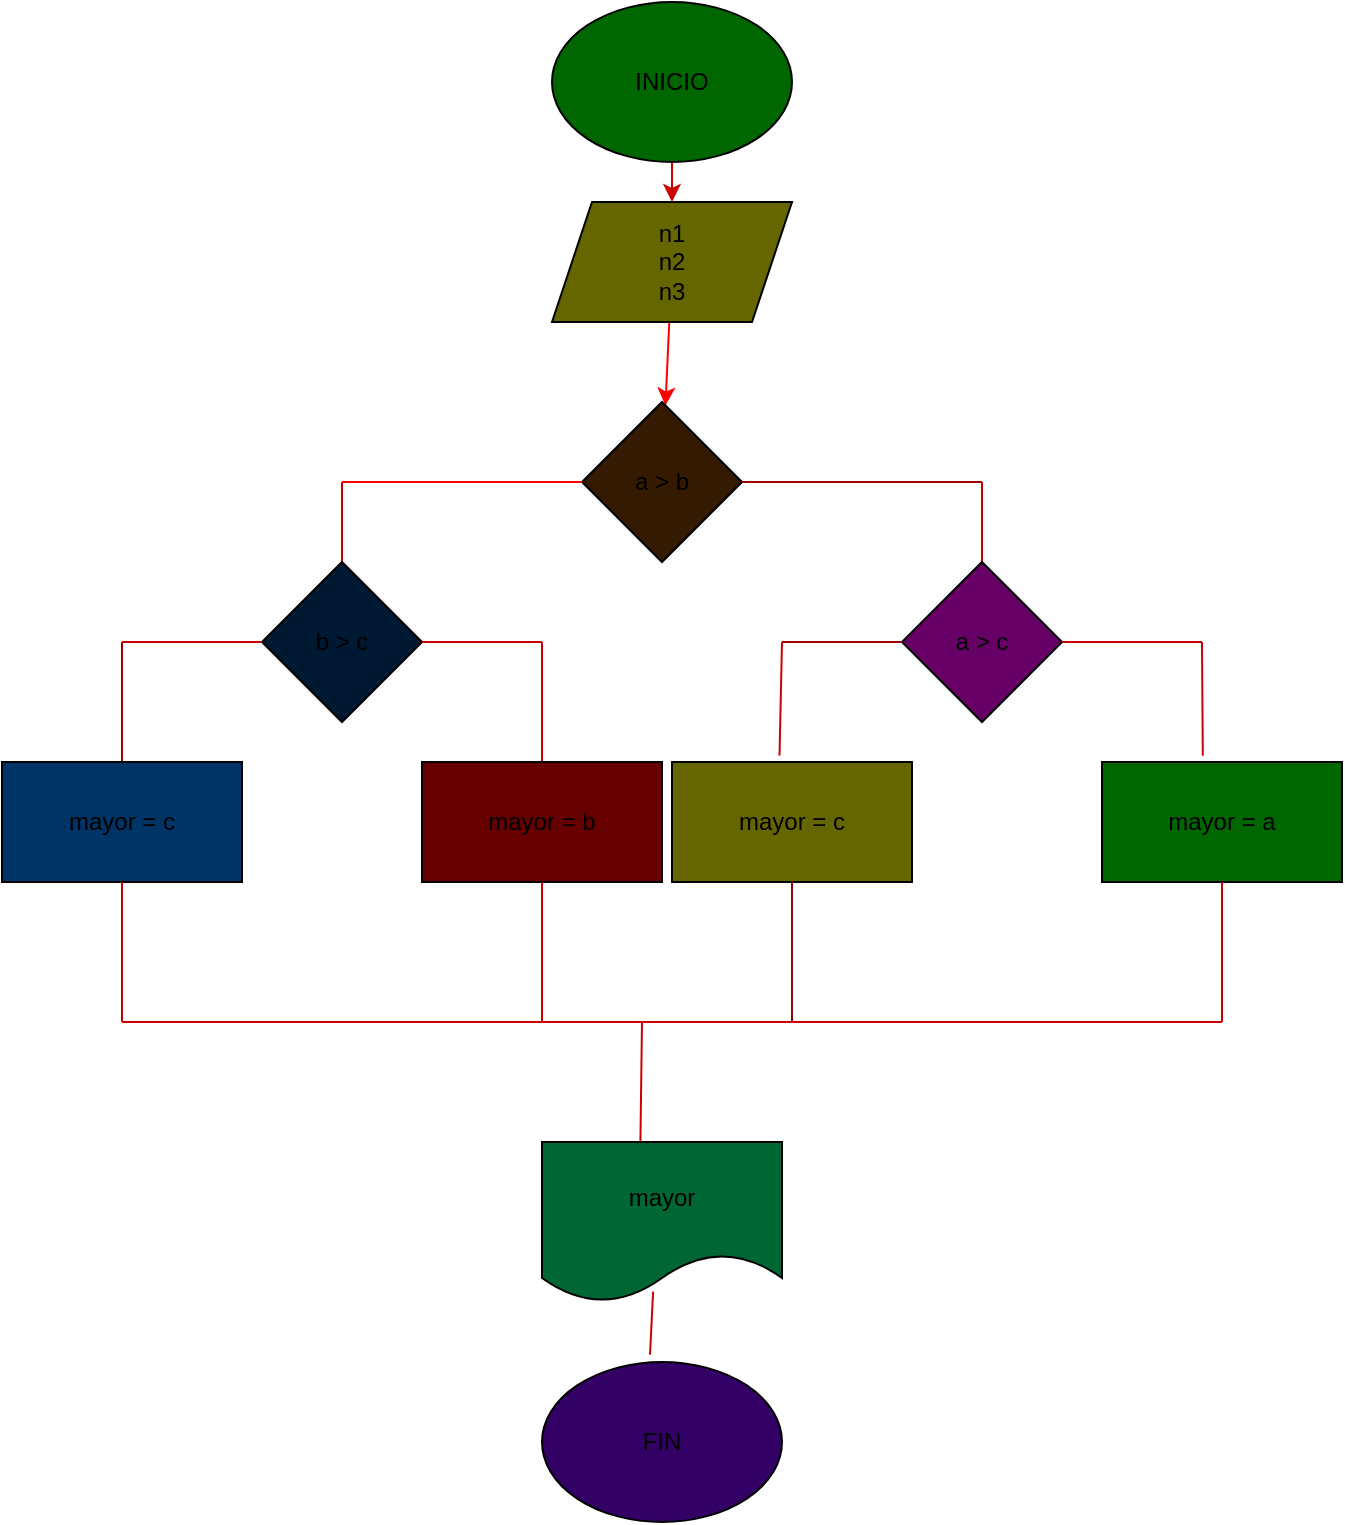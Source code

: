 <mxfile>
    <diagram id="m_zMmPc15LjbaGrJOXDu" name="Page-1">
        <mxGraphModel dx="986" dy="1676" grid="1" gridSize="10" guides="1" tooltips="1" connect="1" arrows="1" fold="1" page="1" pageScale="1" pageWidth="850" pageHeight="1100" math="0" shadow="0">
            <root>
                <mxCell id="0"/>
                <mxCell id="1" parent="0"/>
                <mxCell id="4" value="" style="edgeStyle=none;html=1;strokeColor=#CC0000;" parent="1" source="2" target="3" edge="1">
                    <mxGeometry relative="1" as="geometry"/>
                </mxCell>
                <mxCell id="2" value="INICIO" style="ellipse;whiteSpace=wrap;html=1;fillColor=#006600;" parent="1" vertex="1">
                    <mxGeometry x="365" y="-1080" width="120" height="80" as="geometry"/>
                </mxCell>
                <mxCell id="9" value="" style="edgeStyle=none;html=1;strokeColor=#FF0000;" parent="1" source="3" target="8" edge="1">
                    <mxGeometry relative="1" as="geometry"/>
                </mxCell>
                <mxCell id="3" value="n1&lt;br&gt;n2&lt;br&gt;n3" style="shape=parallelogram;perimeter=parallelogramPerimeter;whiteSpace=wrap;html=1;fixedSize=1;fillColor=#666600;" parent="1" vertex="1">
                    <mxGeometry x="365" y="-980" width="120" height="60" as="geometry"/>
                </mxCell>
                <mxCell id="8" value="a &amp;gt; b" style="rhombus;whiteSpace=wrap;html=1;fillColor=#331A00;" parent="1" vertex="1">
                    <mxGeometry x="380" y="-880" width="80" height="80" as="geometry"/>
                </mxCell>
                <mxCell id="12" value="" style="endArrow=none;html=1;exitX=1;exitY=0.5;exitDx=0;exitDy=0;strokeColor=#990000;" parent="1" source="8" edge="1">
                    <mxGeometry width="50" height="50" relative="1" as="geometry">
                        <mxPoint x="485" y="-810" as="sourcePoint"/>
                        <mxPoint x="580" y="-840" as="targetPoint"/>
                    </mxGeometry>
                </mxCell>
                <mxCell id="14" value="" style="endArrow=none;html=1;entryX=0;entryY=0.5;entryDx=0;entryDy=0;fillColor=#FF3333;strokeColor=#FF0000;" parent="1" target="8" edge="1">
                    <mxGeometry width="50" height="50" relative="1" as="geometry">
                        <mxPoint x="260" y="-840" as="sourcePoint"/>
                        <mxPoint x="330" y="-820" as="targetPoint"/>
                    </mxGeometry>
                </mxCell>
                <mxCell id="44" value="" style="endArrow=none;html=1;exitX=0.5;exitY=0;exitDx=0;exitDy=0;strokeColor=#CC0000;" parent="1" source="62" edge="1">
                    <mxGeometry width="50" height="50" relative="1" as="geometry">
                        <mxPoint x="580" y="-780" as="sourcePoint"/>
                        <mxPoint x="580" y="-840" as="targetPoint"/>
                    </mxGeometry>
                </mxCell>
                <mxCell id="47" value="" style="endArrow=none;html=1;exitX=0.5;exitY=0;exitDx=0;exitDy=0;strokeColor=#CC0000;" parent="1" source="71" edge="1">
                    <mxGeometry width="50" height="50" relative="1" as="geometry">
                        <mxPoint x="260" y="-790" as="sourcePoint"/>
                        <mxPoint x="260" y="-840" as="targetPoint"/>
                    </mxGeometry>
                </mxCell>
                <mxCell id="62" value="a &amp;gt; c" style="rhombus;whiteSpace=wrap;html=1;fillColor=#660066;" vertex="1" parent="1">
                    <mxGeometry x="540" y="-800" width="80" height="80" as="geometry"/>
                </mxCell>
                <mxCell id="63" value="" style="endArrow=none;html=1;exitX=1;exitY=0.5;exitDx=0;exitDy=0;strokeColor=#CC0000;" edge="1" parent="1" source="62">
                    <mxGeometry width="50" height="50" relative="1" as="geometry">
                        <mxPoint x="640" y="-720" as="sourcePoint"/>
                        <mxPoint x="690" y="-760" as="targetPoint"/>
                    </mxGeometry>
                </mxCell>
                <mxCell id="64" value="" style="endArrow=none;html=1;entryX=0;entryY=0.5;entryDx=0;entryDy=0;strokeColor=#990000;" edge="1" parent="1" target="62">
                    <mxGeometry width="50" height="50" relative="1" as="geometry">
                        <mxPoint x="480" y="-760" as="sourcePoint"/>
                        <mxPoint x="490" y="-785" as="targetPoint"/>
                    </mxGeometry>
                </mxCell>
                <mxCell id="65" value="" style="endArrow=none;html=1;exitX=0.448;exitY=-0.053;exitDx=0;exitDy=0;exitPerimeter=0;strokeColor=#CC0000;" edge="1" parent="1" source="66">
                    <mxGeometry width="50" height="50" relative="1" as="geometry">
                        <mxPoint x="480" y="-690" as="sourcePoint"/>
                        <mxPoint x="480" y="-760" as="targetPoint"/>
                    </mxGeometry>
                </mxCell>
                <mxCell id="66" value="mayor = c" style="rounded=0;whiteSpace=wrap;html=1;fillColor=#666600;" vertex="1" parent="1">
                    <mxGeometry x="425" y="-700" width="120" height="60" as="geometry"/>
                </mxCell>
                <mxCell id="67" value="mayor = a" style="whiteSpace=wrap;html=1;rounded=0;fillColor=#006600;" vertex="1" parent="1">
                    <mxGeometry x="640" y="-700" width="120" height="60" as="geometry"/>
                </mxCell>
                <mxCell id="69" value="" style="endArrow=none;html=1;entryX=0.42;entryY=-0.053;entryDx=0;entryDy=0;entryPerimeter=0;strokeColor=#CC0000;" edge="1" parent="1" target="67">
                    <mxGeometry width="50" height="50" relative="1" as="geometry">
                        <mxPoint x="690" y="-760" as="sourcePoint"/>
                        <mxPoint x="510" y="-810" as="targetPoint"/>
                    </mxGeometry>
                </mxCell>
                <mxCell id="71" value="b &amp;gt; c" style="rhombus;whiteSpace=wrap;html=1;fillColor=#001933;" vertex="1" parent="1">
                    <mxGeometry x="220" y="-800" width="80" height="80" as="geometry"/>
                </mxCell>
                <mxCell id="72" value="" style="endArrow=none;html=1;exitX=1;exitY=0.5;exitDx=0;exitDy=0;strokeColor=#CC0000;" edge="1" parent="1" source="71">
                    <mxGeometry width="50" height="50" relative="1" as="geometry">
                        <mxPoint x="315" y="-720" as="sourcePoint"/>
                        <mxPoint x="360" y="-760" as="targetPoint"/>
                    </mxGeometry>
                </mxCell>
                <mxCell id="73" value="" style="endArrow=none;html=1;entryX=0;entryY=0.5;entryDx=0;entryDy=0;strokeColor=#CC0000;" edge="1" parent="1" target="71">
                    <mxGeometry width="50" height="50" relative="1" as="geometry">
                        <mxPoint x="150" y="-760" as="sourcePoint"/>
                        <mxPoint x="200" y="-770" as="targetPoint"/>
                    </mxGeometry>
                </mxCell>
                <mxCell id="74" value="" style="endArrow=none;html=1;exitX=0.5;exitY=0;exitDx=0;exitDy=0;strokeColor=#990000;" edge="1" parent="1" source="76">
                    <mxGeometry width="50" height="50" relative="1" as="geometry">
                        <mxPoint x="150" y="-700" as="sourcePoint"/>
                        <mxPoint x="150" y="-760" as="targetPoint"/>
                    </mxGeometry>
                </mxCell>
                <mxCell id="75" value="" style="endArrow=none;html=1;exitX=0.5;exitY=0;exitDx=0;exitDy=0;strokeColor=#CC0000;" edge="1" parent="1" source="77">
                    <mxGeometry width="50" height="50" relative="1" as="geometry">
                        <mxPoint x="360" y="-690" as="sourcePoint"/>
                        <mxPoint x="360" y="-760" as="targetPoint"/>
                    </mxGeometry>
                </mxCell>
                <mxCell id="76" value="mayor = c" style="rounded=0;whiteSpace=wrap;html=1;fillColor=#003366;" vertex="1" parent="1">
                    <mxGeometry x="90" y="-700" width="120" height="60" as="geometry"/>
                </mxCell>
                <mxCell id="77" value="mayor = b" style="rounded=0;whiteSpace=wrap;html=1;fillColor=#660000;" vertex="1" parent="1">
                    <mxGeometry x="300" y="-700" width="120" height="60" as="geometry"/>
                </mxCell>
                <mxCell id="78" value="" style="endArrow=none;html=1;entryX=0.5;entryY=1;entryDx=0;entryDy=0;strokeColor=#CC0000;" edge="1" parent="1" target="76">
                    <mxGeometry width="50" height="50" relative="1" as="geometry">
                        <mxPoint x="150" y="-570" as="sourcePoint"/>
                        <mxPoint x="175" y="-575" as="targetPoint"/>
                    </mxGeometry>
                </mxCell>
                <mxCell id="79" value="" style="endArrow=none;html=1;entryX=0.5;entryY=1;entryDx=0;entryDy=0;strokeColor=#CC0000;" edge="1" parent="1" target="77">
                    <mxGeometry width="50" height="50" relative="1" as="geometry">
                        <mxPoint x="360" y="-570" as="sourcePoint"/>
                        <mxPoint x="410" y="-470" as="targetPoint"/>
                    </mxGeometry>
                </mxCell>
                <mxCell id="80" value="" style="endArrow=none;html=1;entryX=0.5;entryY=1;entryDx=0;entryDy=0;strokeColor=#990000;" edge="1" parent="1" target="66">
                    <mxGeometry width="50" height="50" relative="1" as="geometry">
                        <mxPoint x="485" y="-570" as="sourcePoint"/>
                        <mxPoint x="500" y="-600" as="targetPoint"/>
                    </mxGeometry>
                </mxCell>
                <mxCell id="81" value="" style="endArrow=none;html=1;entryX=0.5;entryY=1;entryDx=0;entryDy=0;strokeColor=#CC0000;" edge="1" parent="1" target="67">
                    <mxGeometry width="50" height="50" relative="1" as="geometry">
                        <mxPoint x="700" y="-570" as="sourcePoint"/>
                        <mxPoint x="740" y="-620" as="targetPoint"/>
                    </mxGeometry>
                </mxCell>
                <mxCell id="82" value="" style="endArrow=none;html=1;strokeColor=#CC0000;" edge="1" parent="1">
                    <mxGeometry width="50" height="50" relative="1" as="geometry">
                        <mxPoint x="150" y="-570" as="sourcePoint"/>
                        <mxPoint x="700" y="-570" as="targetPoint"/>
                        <Array as="points"/>
                    </mxGeometry>
                </mxCell>
                <mxCell id="83" value="" style="endArrow=none;html=1;exitX=0.41;exitY=0.005;exitDx=0;exitDy=0;exitPerimeter=0;strokeColor=#CC0000;" edge="1" parent="1" source="84">
                    <mxGeometry width="50" height="50" relative="1" as="geometry">
                        <mxPoint x="410" y="-460" as="sourcePoint"/>
                        <mxPoint x="410" y="-570" as="targetPoint"/>
                    </mxGeometry>
                </mxCell>
                <mxCell id="84" value="mayor" style="shape=document;whiteSpace=wrap;html=1;boundedLbl=1;fillColor=#006633;" vertex="1" parent="1">
                    <mxGeometry x="360" y="-510" width="120" height="80" as="geometry"/>
                </mxCell>
                <mxCell id="85" value="FIN" style="ellipse;whiteSpace=wrap;html=1;fillColor=#330066;" vertex="1" parent="1">
                    <mxGeometry x="360" y="-400" width="120" height="80" as="geometry"/>
                </mxCell>
                <mxCell id="86" value="" style="endArrow=none;html=1;entryX=0.463;entryY=0.935;entryDx=0;entryDy=0;entryPerimeter=0;exitX=0.45;exitY=-0.045;exitDx=0;exitDy=0;exitPerimeter=0;strokeColor=#CC0000;" edge="1" parent="1" source="85" target="84">
                    <mxGeometry width="50" height="50" relative="1" as="geometry">
                        <mxPoint x="340" y="-370" as="sourcePoint"/>
                        <mxPoint x="390" y="-420" as="targetPoint"/>
                    </mxGeometry>
                </mxCell>
            </root>
        </mxGraphModel>
    </diagram>
</mxfile>